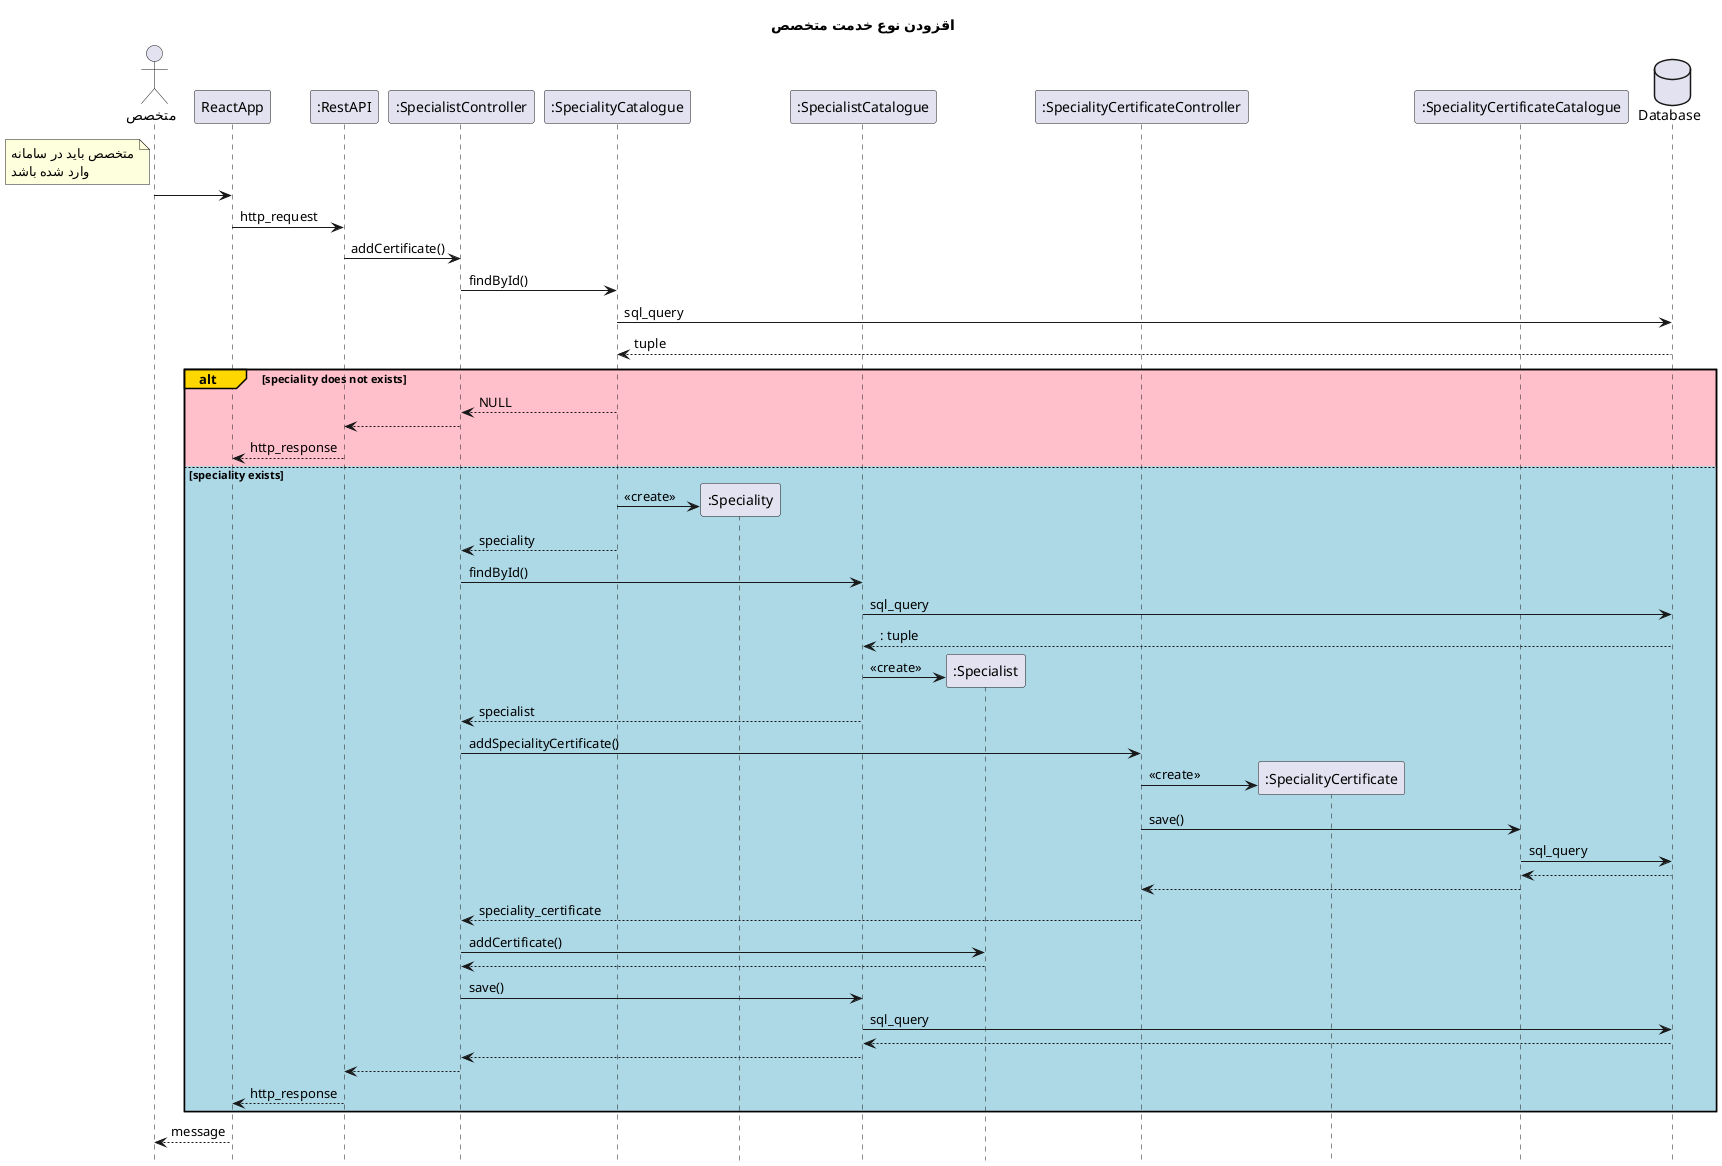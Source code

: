 @startuml logout
' TODO: check speciality does exist
hide footbox
title "اقزودن نوع خدمت متخصص"
actor       "متخصص" as user
participant ReactApp
participant ":RestAPI" as RestAPI
participant ":SpecialistController" as SpecialistController
participant ":SpecialityCatalogue" as SpecialityCatalogue
participant ":Speciality" as Speciality

participant ":SpecialistCatalogue" as SpecialistCatalogue
participant ":Specialist" as Specialist
participant ":SpecialityCertificateController" as SpecialityCertificateController
participant ":SpecialityCertificate" as SpecialityCertificate
participant ":SpecialityCertificateCatalogue" as SpecialityCertificateCatalogue
database Database

note left of user
    متخصص باید در سامانه
    وارد شده باشد
end note

user -> ReactApp: 
ReactApp -> RestAPI : http_request
RestAPI -> SpecialistController : addCertificate()
SpecialistController -> SpecialityCatalogue : findById()
SpecialityCatalogue -> Database : sql_query
return tuple
alt#gold #pink speciality does not exists
    SpecialityCatalogue --> SpecialistController: NULL
    SpecialistController --> RestAPI
    RestAPI --> ReactApp : http_response

else #LightBlue speciality exists
    SpecialityCatalogue -> Speciality ** : <<create>>
    SpecialityCatalogue --> SpecialistController : speciality
    SpecialistController -> SpecialistCatalogue : findById()
    SpecialistCatalogue -> Database: sql_query
    return: tuple
    SpecialistCatalogue -> Specialist ** :<<create>>
    SpecialistCatalogue --> SpecialistController : specialist
    SpecialistController -> SpecialityCertificateController: addSpecialityCertificate()
    SpecialityCertificateController -> SpecialityCertificate ** :<<create>>
    SpecialityCertificateController -> SpecialityCertificateCatalogue : save()
    SpecialityCertificateCatalogue -> Database: sql_query
    return
    SpecialityCertificateCatalogue --> SpecialityCertificateController
    SpecialityCertificateController --> SpecialistController: speciality_certificate
    SpecialistController -> Specialist : addCertificate()
    return
    SpecialistController -> SpecialistCatalogue: save()
    SpecialistCatalogue ->Database: sql_query
    return
    SpecialistCatalogue --> SpecialistController
    SpecialistController --> RestAPI
    RestAPI --> ReactApp : http_response
end 

ReactApp --> user: message


@enduml